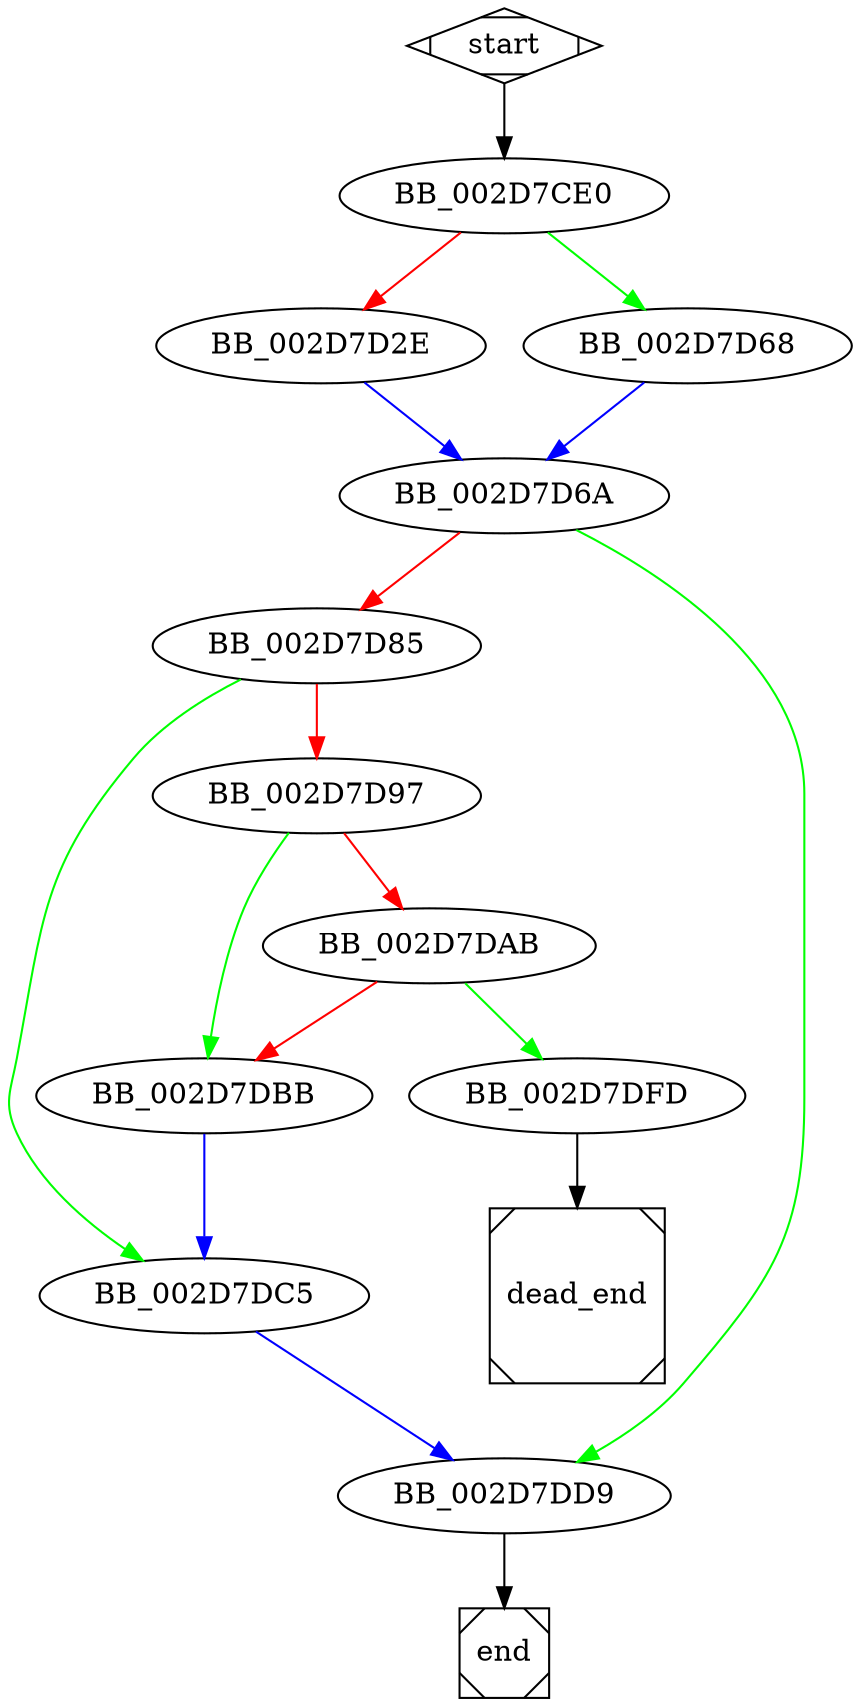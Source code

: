 digraph G {
  start -> BB_002D7CE0;

  BB_002D7CE0 -> BB_002D7D2E [color=red];
  BB_002D7CE0 -> BB_002D7D68 [color=green];
  
  BB_002D7D2E -> BB_002D7D6A [color=blue];
  
  BB_002D7D68 -> BB_002D7D6A [color=blue];
  
  BB_002D7D6A -> BB_002D7D85 [color=red];
  BB_002D7D6A -> BB_002D7DD9 [color=green];
  
  BB_002D7D85 -> BB_002D7D97 [color=red];
  BB_002D7D85 -> BB_002D7DC5 [color=green];
  
  BB_002D7D97 -> BB_002D7DAB [color=red];
  BB_002D7D97 -> BB_002D7DBB [color=green];
  
  BB_002D7DAB -> BB_002D7DBB [color=red];
  BB_002D7DAB -> BB_002D7DFD [color=green];
  
  BB_002D7DBB -> BB_002D7DC5 [color=blue];
  
  BB_002D7DC5 -> BB_002D7DD9 [color=blue];
  
  BB_002D7DD9 -> end;
  
  BB_002D7DFD -> dead_end;

  start [shape=Mdiamond];
  end [shape=Msquare];
  dead_end [shape=Msquare];
}
